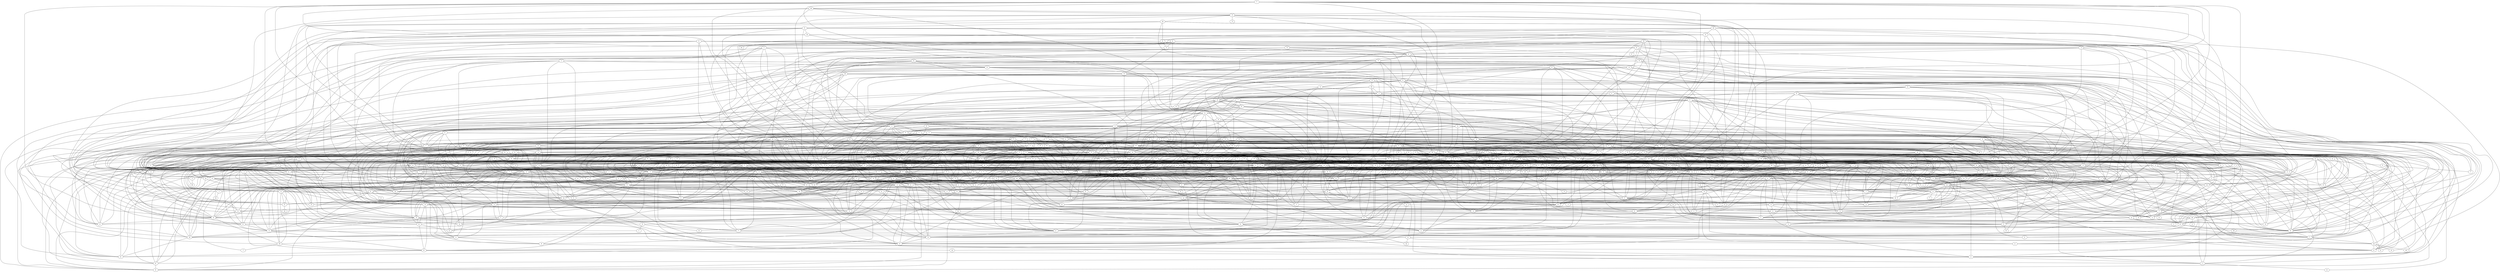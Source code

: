 graph G {
0 [label=7];
1 [label=7];
4 [label=7];
5 [label=11];
6 [label=7];
7 [label=11];
8 [label=5];
9 [label=8];
10 [label=8];
13 [label=3];
14 [label=11];
15 [label=0];
16 [label=12];
17 [label=3];
18 [label=4];
19 [label=6];
20 [label=10];
22 [label=6];
23 [label=6];
24 [label=7];
25 [label=5];
26 [label=12];
27 [label=10];
28 [label=0];
31 [label=8];
32 [label=0];
33 [label=4];
34 [label=10];
35 [label=12];
36 [label=10];
37 [label=1];
38 [label=11];
39 [label=11];
40 [label=12];
41 [label=6];
42 [label=10];
44 [label=5];
45 [label=6];
46 [label=10];
47 [label=8];
48 [label=1];
49 [label=9];
50 [label=8];
51 [label=7];
52 [label=1];
53 [label=6];
54 [label=12];
55 [label=9];
56 [label=6];
58 [label=5];
60 [label=3];
61 [label=2];
62 [label=10];
63 [label=9];
65 [label=2];
66 [label=7];
67 [label=1];
68 [label=0];
69 [label=4];
70 [label=8];
71 [label=1];
72 [label=7];
74 [label=8];
75 [label=5];
76 [label=12];
77 [label=11];
78 [label=8];
79 [label=5];
80 [label=4];
81 [label=7];
82 [label=5];
84 [label=9];
85 [label=1];
86 [label=0];
87 [label=12];
89 [label=8];
90 [label=8];
91 [label=2];
92 [label=2];
95 [label=9];
96 [label=4];
97 [label=7];
98 [label=4];
100 [label=7];
101 [label=0];
102 [label=5];
103 [label=8];
104 [label=12];
105 [label=12];
106 [label=1];
107 [label=8];
108 [label=2];
109 [label=8];
110 [label=2];
111 [label=12];
112 [label=8];
113 [label=7];
115 [label=5];
116 [label=6];
117 [label=6];
118 [label=3];
119 [label=8];
120 [label=2];
121 [label=4];
122 [label=1];
123 [label=8];
126 [label=1];
127 [label=10];
128 [label=2];
129 [label=12];
130 [label=4];
131 [label=8];
132 [label=10];
133 [label=0];
134 [label=1];
136 [label=10];
137 [label=8];
138 [label=1];
140 [label=12];
141 [label=11];
142 [label=6];
143 [label=6];
144 [label=12];
146 [label=7];
147 [label=5];
149 [label=0];
150 [label=0];
151 [label=5];
152 [label=3];
154 [label=1];
157 [label=6];
158 [label=1];
159 [label=8];
160 [label=4];
161 [label=11];
162 [label=5];
163 [label=11];
166 [label=9];
168 [label=7];
169 [label=11];
170 [label=3];
171 [label=6];
172 [label=6];
173 [label=11];
175 [label=11];
176 [label=7];
177 [label=1];
178 [label=12];
180 [label=4];
181 [label=0];
182 [label=8];
183 [label=10];
184 [label=1];
186 [label=9];
187 [label=10];
188 [label=3];
189 [label=3];
190 [label=2];
191 [label=5];
192 [label=7];
193 [label=7];
194 [label=0];
195 [label=2];
196 [label=10];
197 [label=4];
198 [label=0];
199 [label=1];
200 [label=8];
202 [label=3];
203 [label=9];
204 [label=9];
205 [label=3];
206 [label=12];
207 [label=5];
209 [label=9];
210 [label=7];
212 [label=7];
213 [label=11];
215 [label=8];
216 [label=2];
217 [label=11];
218 [label=12];
220 [label=5];
221 [label=5];
223 [label=12];
224 [label=9];
226 [label=3];
227 [label=9];
228 [label=10];
230 [label=5];
231 [label=8];
232 [label=11];
233 [label=3];
234 [label=7];
235 [label=4];
236 [label=11];
237 [label=12];
238 [label=9];
239 [label=7];
240 [label=9];
241 [label=8];
242 [label=6];
244 [label=12];
245 [label=2];
247 [label=5];
248 [label=5];
250 [label=7];
252 [label=0];
253 [label=6];
254 [label=3];
255 [label=9];
256 [label=8];
258 [label=3];
259 [label=4];
260 [label=8];
261 [label=9];
262 [label=5];
263 [label=11];
264 [label=1];
265 [label=1];
266 [label=3];
267 [label=1];
268 [label=7];
269 [label=4];
270 [label=7];
271 [label=7];
272 [label=7];
273 [label=0];
274 [label=8];
275 [label=12];
276 [label=8];
277 [label=4];
278 [label=5];
279 [label=2];
280 [label=11];
281 [label=1];
282 [label=4];
283 [label=1];
284 [label=5];
285 [label=12];
286 [label=11];
287 [label=3];
288 [label=10];
289 [label=6];
290 [label=9];
291 [label=5];
292 [label=1];
293 [label=1];
295 [label=4];
296 [label=9];
298 [label=12];
299 [label=10];
300 [label=1];
301 [label=11];
302 [label=11];
304 [label=2];
305 [label=6];
306 [label=8];
307 [label=2];
310 [label=11];
311 [label=11];
312 [label=10];
313 [label=5];
314 [label=7];
315 [label=1];
316 [label=5];
320 [label=9];
322 [label=5];
325 [label=0];
326 [label=11];
328 [label=12];
329 [label=0];
330 [label=11];
331 [label=2];
333 [label=9];
334 [label=4];
336 [label=9];
337 [label=9];
338 [label=2];
339 [label=4];
340 [label=6];
341 [label=6];
343 [label=4];
344 [label=2];
345 [label=2];
347 [label=2];
348 [label=10];
349 [label=6];
350 [label=2];
351 [label=11];
352 [label=4];
353 [label=12];
354 [label=12];
355 [label=7];
356 [label=9];
357 [label=7];
359 [label=10];
360 [label=2];
361 [label=6];
362 [label=8];
364 [label=7];
365 [label=9];
366 [label=3];
367 [label=12];
368 [label=12];
369 [label=3];
370 [label=7];
372 [label=6];
373 [label=11];
376 [label=9];
377 [label=12];
378 [label=4];
381 [label=2];
382 [label=2];
384 [label=2];
386 [label=12];
388 [label=9];
389 [label=5];
390 [label=6];
392 [label=2];
393 [label=8];
394 [label=3];
396 [label=0];
397 [label=0];
398 [label=5];
399 [label=6];
400 [label=4];
401 [label=11];
402 [label=9];
405 [label=8];
407 [label=7];
408 [label=0];
409 [label=11];
410 [label=0];
411 [label=9];
412 [label=8];
414 [label=5];
415 [label=8];
416 [label=6];
417 [label=7];
418 [label=11];
419 [label=9];
420 [label=12];
421 [label=6];
422 [label=2];
423 [label=5];
425 [label=11];
426 [label=3];
427 [label=1];
429 [label=2];
430 [label=9];
431 [label=11];
432 [label=4];
433 [label=11];
434 [label=4];
435 [label=8];
436 [label=7];
437 [label=4];
438 [label=10];
439 [label=6];
440 [label=8];
441 [label=0];
442 [label=11];
443 [label=4];
444 [label=3];
445 [label=5];
446 [label=10];
447 [label=11];
448 [label=2];
450 [label=12];
452 [label=8];
453 [label=6];
454 [label=2];
455 [label=10];
456 [label=12];
457 [label=2];
459 [label=11];
460 [label=3];
462 [label=2];
463 [label=12];
464 [label=6];
465 [label=6];
466 [label=0];
467 [label=9];
468 [label=2];
469 [label=1];
471 [label=9];
472 [label=4];
473 [label=8];
474 [label=6];
475 [label=2];
476 [label=3];
477 [label=2];
478 [label=7];
479 [label=10];
480 [label=11];
481 [label=9];
482 [label=1];
483 [label=8];
484 [label=6];
485 [label=3];
489 [label=9];
490 [label=5];
491 [label=6];
492 [label=7];
494 [label=2];
496 [label=1];
498 [label=6];
500 [label=2];
501 [label=12];
502 [label=12];
503 [label=12];
504 [label=8];
505 [label=5];
506 [label=7];
507 [label=9];
508 [label=9];
509 [label=3];
510 [label=7];
511 [label=12];
512 [label=7];
513 [label=9];
514 [label=11];
515 [label=10];
516 [label=3];
517 [label=6];
518 [label=5];
519 [label=1];
520 [label=0];
521 [label=7];
522 [label=12];
523 [label=10];
524 [label=11];
525 [label=2];
527 [label=12];
528 [label=1];
529 [label=3];
530 [label=6];
532 [label=0];
534 [label=11];
535 [label=3];
536 [label=0];
537 [label=6];
538 [label=3];
540 [label=3];
541 [label=6];
542 [label=10];
543 [label=10];
544 [label=11];
545 [label=5];
546 [label=5];
547 [label=0];
548 [label=3];
549 [label=2];
0--42 ;
0--48 ;
0--118 ;
0--203 ;
0--248 ;
0--256 ;
0--260 ;
0--287 ;
0--292 ;
0--414 ;
0--455 ;
0--468 ;
1--168 ;
1--180 ;
1--270 ;
1--275 ;
1--288 ;
1--394 ;
1--448 ;
1--465 ;
4--72 ;
4--226 ;
4--271 ;
4--286 ;
4--290 ;
4--307 ;
4--353 ;
4--373 ;
4--397 ;
5--17 ;
5--68 ;
5--106 ;
5--134 ;
5--151 ;
5--184 ;
5--237 ;
5--274 ;
5--344 ;
5--361 ;
6--117 ;
6--177 ;
6--233 ;
6--399 ;
6--402 ;
6--408 ;
7--84 ;
7--104 ;
7--183 ;
7--361 ;
7--390 ;
7--469 ;
7--482 ;
8--67 ;
8--77 ;
8--176 ;
8--184 ;
8--190 ;
8--291 ;
8--316 ;
8--353 ;
8--419 ;
9--22 ;
9--198 ;
9--223 ;
9--267 ;
9--337 ;
9--347 ;
9--466 ;
9--479 ;
10--47 ;
10--235 ;
10--345 ;
10--381 ;
10--382 ;
13--193 ;
13--228 ;
13--254 ;
13--295 ;
13--329 ;
13--339 ;
13--370 ;
13--384 ;
13--409 ;
13--415 ;
14--56 ;
14--131 ;
14--168 ;
14--277 ;
14--302 ;
14--336 ;
14--390 ;
14--399 ;
14--405 ;
14--411 ;
15--80 ;
15--110 ;
15--117 ;
15--245 ;
16--77 ;
16--160 ;
16--217 ;
16--268 ;
16--289 ;
16--376 ;
16--394 ;
16--399 ;
16--479 ;
16--489 ;
17--24 ;
17--45 ;
17--78 ;
17--79 ;
17--96 ;
17--108 ;
17--115 ;
17--264 ;
17--284 ;
17--300 ;
17--378 ;
17--491 ;
18--220 ;
18--230 ;
18--333 ;
18--355 ;
19--38 ;
19--132 ;
19--196 ;
19--234 ;
19--341 ;
19--492 ;
20--40 ;
20--50 ;
20--86 ;
20--87 ;
20--178 ;
20--188 ;
20--293 ;
20--313 ;
20--390 ;
20--436 ;
20--468 ;
22--274 ;
22--283 ;
22--463 ;
22--484 ;
22--498 ;
23--199 ;
23--241 ;
23--263 ;
23--336 ;
23--356 ;
23--366 ;
23--378 ;
23--415 ;
23--418 ;
24--116 ;
24--149 ;
24--218 ;
24--227 ;
24--412 ;
25--105 ;
25--122 ;
25--180 ;
25--286 ;
25--306 ;
25--333 ;
25--355 ;
25--369 ;
25--454 ;
25--465 ;
26--111 ;
26--140 ;
26--206 ;
26--233 ;
26--234 ;
26--254 ;
26--262 ;
26--286 ;
26--409 ;
27--32 ;
27--69 ;
27--206 ;
27--253 ;
27--255 ;
27--267 ;
27--370 ;
27--475 ;
28--95 ;
28--117 ;
28--193 ;
28--237 ;
28--338 ;
28--359 ;
28--498 ;
31--111 ;
31--137 ;
31--351 ;
31--429 ;
31--430 ;
31--436 ;
31--442 ;
31--482 ;
32--92 ;
32--175 ;
32--267 ;
32--295 ;
32--300 ;
32--366 ;
33--46 ;
33--87 ;
33--89 ;
33--152 ;
33--190 ;
33--285 ;
33--345 ;
33--410 ;
34--82 ;
34--140 ;
34--163 ;
34--213 ;
34--239 ;
34--252 ;
34--310 ;
34--376 ;
34--390 ;
34--405 ;
35--95 ;
35--96 ;
35--102 ;
35--157 ;
35--195 ;
35--373 ;
35--382 ;
35--425 ;
35--489 ;
36--171 ;
36--267 ;
36--310 ;
36--399 ;
37--56 ;
37--235 ;
37--275 ;
37--296 ;
37--336 ;
37--479 ;
37--490 ;
38--121 ;
38--192 ;
38--194 ;
38--227 ;
38--366 ;
39--128 ;
39--136 ;
39--206 ;
39--247 ;
39--273 ;
39--284 ;
39--347 ;
39--389 ;
39--399 ;
40--258 ;
40--263 ;
40--341 ;
40--348 ;
40--393 ;
40--433 ;
41--90 ;
41--140 ;
41--144 ;
41--240 ;
41--281 ;
41--291 ;
41--352 ;
42--55 ;
42--91 ;
42--126 ;
42--166 ;
42--302 ;
42--416 ;
44--53 ;
44--230 ;
44--240 ;
44--280 ;
44--287 ;
44--290 ;
44--292 ;
44--356 ;
44--376 ;
44--474 ;
45--421 ;
45--485 ;
46--79 ;
46--152 ;
46--224 ;
46--296 ;
46--411 ;
46--431 ;
47--78 ;
47--91 ;
47--198 ;
47--359 ;
47--414 ;
47--447 ;
47--456 ;
47--478 ;
48--269 ;
48--299 ;
48--459 ;
49--203 ;
49--353 ;
49--426 ;
49--463 ;
50--52 ;
50--79 ;
50--238 ;
50--279 ;
50--453 ;
51--121 ;
51--154 ;
51--166 ;
51--296 ;
51--320 ;
51--328 ;
51--348 ;
51--373 ;
51--388 ;
51--390 ;
51--425 ;
51--469 ;
52--95 ;
52--169 ;
52--276 ;
52--316 ;
52--368 ;
52--393 ;
53--130 ;
53--238 ;
53--475 ;
54--105 ;
54--215 ;
54--261 ;
54--325 ;
54--392 ;
54--420 ;
54--441 ;
54--463 ;
54--473 ;
55--62 ;
55--95 ;
55--150 ;
55--184 ;
55--186 ;
55--285 ;
55--361 ;
55--376 ;
56--78 ;
56--112 ;
56--129 ;
56--181 ;
56--254 ;
56--280 ;
56--435 ;
56--463 ;
58--182 ;
58--239 ;
58--260 ;
58--444 ;
58--465 ;
58--469 ;
58--498 ;
60--72 ;
60--313 ;
60--336 ;
60--351 ;
60--357 ;
60--409 ;
60--417 ;
60--431 ;
61--178 ;
61--345 ;
61--354 ;
61--446 ;
62--75 ;
62--123 ;
62--187 ;
62--322 ;
62--419 ;
62--471 ;
63--97 ;
63--106 ;
63--224 ;
63--234 ;
63--440 ;
63--466 ;
63--472 ;
65--285 ;
65--295 ;
65--459 ;
65--494 ;
66--77 ;
66--85 ;
66--151 ;
66--170 ;
66--181 ;
66--212 ;
67--117 ;
67--295 ;
67--340 ;
67--362 ;
67--372 ;
67--469 ;
67--477 ;
68--91 ;
68--244 ;
68--438 ;
68--459 ;
69--102 ;
69--123 ;
69--126 ;
69--141 ;
69--283 ;
69--430 ;
70--217 ;
70--312 ;
70--473 ;
71--74 ;
71--91 ;
71--238 ;
71--267 ;
71--283 ;
71--299 ;
71--339 ;
71--366 ;
72--199 ;
72--230 ;
72--410 ;
74--146 ;
74--276 ;
74--316 ;
74--330 ;
74--445 ;
75--76 ;
75--91 ;
75--121 ;
75--127 ;
75--215 ;
75--415 ;
75--434 ;
75--440 ;
76--119 ;
76--254 ;
76--255 ;
76--295 ;
76--398 ;
76--418 ;
77--144 ;
77--151 ;
77--344 ;
77--368 ;
78--79 ;
78--104 ;
78--108 ;
78--162 ;
78--296 ;
78--320 ;
78--333 ;
78--343 ;
79--107 ;
79--130 ;
79--160 ;
79--206 ;
79--226 ;
79--253 ;
79--287 ;
79--450 ;
79--483 ;
80--82 ;
80--111 ;
80--288 ;
80--388 ;
80--390 ;
81--101 ;
81--183 ;
81--237 ;
81--268 ;
81--288 ;
81--313 ;
81--353 ;
81--354 ;
81--439 ;
81--475 ;
82--95 ;
82--102 ;
82--184 ;
82--270 ;
82--344 ;
82--430 ;
82--435 ;
82--460 ;
84--115 ;
84--128 ;
84--178 ;
84--187 ;
84--277 ;
84--302 ;
84--306 ;
84--392 ;
84--409 ;
84--419 ;
84--462 ;
84--466 ;
84--483 ;
85--176 ;
85--212 ;
85--231 ;
85--262 ;
85--276 ;
85--349 ;
86--90 ;
86--133 ;
86--274 ;
86--301 ;
86--313 ;
86--469 ;
87--126 ;
87--286 ;
87--336 ;
87--483 ;
89--91 ;
89--127 ;
89--260 ;
89--384 ;
89--481 ;
90--194 ;
90--215 ;
90--301 ;
90--307 ;
90--329 ;
90--377 ;
90--386 ;
90--393 ;
90--399 ;
90--467 ;
91--96 ;
91--121 ;
91--168 ;
91--194 ;
91--286 ;
91--304 ;
91--326 ;
91--367 ;
91--454 ;
91--456 ;
92--140 ;
92--218 ;
92--230 ;
92--278 ;
92--339 ;
92--368 ;
95--190 ;
95--234 ;
95--247 ;
95--291 ;
95--305 ;
95--457 ;
96--104 ;
96--189 ;
96--226 ;
96--316 ;
96--337 ;
96--339 ;
96--407 ;
97--199 ;
97--300 ;
97--316 ;
97--345 ;
97--366 ;
97--390 ;
97--394 ;
97--450 ;
97--478 ;
98--112 ;
98--144 ;
98--190 ;
98--239 ;
98--409 ;
100--151 ;
100--157 ;
100--188 ;
100--205 ;
100--223 ;
100--372 ;
100--416 ;
101--367 ;
101--463 ;
101--481 ;
102--120 ;
102--122 ;
102--150 ;
102--161 ;
102--198 ;
103--285 ;
103--444 ;
104--152 ;
104--177 ;
104--196 ;
104--234 ;
104--255 ;
104--265 ;
104--290 ;
104--340 ;
104--372 ;
104--422 ;
104--426 ;
104--465 ;
105--236 ;
105--341 ;
106--190 ;
106--236 ;
107--133 ;
107--175 ;
107--288 ;
107--299 ;
107--368 ;
107--454 ;
108--117 ;
108--144 ;
108--152 ;
108--175 ;
108--299 ;
108--355 ;
108--425 ;
109--209 ;
109--299 ;
109--339 ;
109--373 ;
109--382 ;
109--386 ;
109--454 ;
109--489 ;
110--171 ;
110--253 ;
110--285 ;
110--415 ;
110--445 ;
110--496 ;
111--154 ;
111--224 ;
111--390 ;
111--412 ;
111--434 ;
112--312 ;
112--444 ;
113--163 ;
113--177 ;
113--183 ;
113--258 ;
113--344 ;
113--353 ;
113--384 ;
113--390 ;
113--468 ;
113--476 ;
115--142 ;
115--175 ;
115--234 ;
115--237 ;
115--264 ;
115--274 ;
115--311 ;
115--316 ;
115--368 ;
115--370 ;
115--462 ;
116--121 ;
116--140 ;
116--394 ;
116--410 ;
117--129 ;
117--150 ;
117--168 ;
117--218 ;
117--301 ;
117--322 ;
117--353 ;
117--393 ;
117--399 ;
117--448 ;
117--498 ;
118--238 ;
118--368 ;
118--399 ;
118--400 ;
118--402 ;
118--476 ;
119--162 ;
119--276 ;
119--295 ;
119--373 ;
119--420 ;
119--440 ;
120--134 ;
120--159 ;
120--195 ;
120--221 ;
120--254 ;
120--311 ;
120--349 ;
120--378 ;
120--388 ;
120--480 ;
120--491 ;
121--160 ;
121--196 ;
121--242 ;
121--253 ;
121--259 ;
121--267 ;
121--329 ;
121--339 ;
121--384 ;
122--175 ;
122--254 ;
122--373 ;
122--376 ;
122--498 ;
123--162 ;
123--170 ;
123--392 ;
123--491 ;
126--275 ;
126--296 ;
126--365 ;
126--367 ;
126--425 ;
126--441 ;
126--464 ;
127--150 ;
127--267 ;
127--313 ;
127--328 ;
127--368 ;
128--273 ;
128--405 ;
128--416 ;
129--175 ;
129--322 ;
129--417 ;
129--467 ;
129--477 ;
129--496 ;
130--133 ;
130--152 ;
130--199 ;
130--357 ;
131--171 ;
131--173 ;
131--193 ;
131--340 ;
131--478 ;
132--141 ;
132--152 ;
132--194 ;
132--228 ;
132--355 ;
132--381 ;
132--459 ;
133--168 ;
133--200 ;
133--212 ;
133--242 ;
133--307 ;
133--420 ;
133--444 ;
133--465 ;
133--471 ;
134--146 ;
134--250 ;
134--304 ;
134--456 ;
136--138 ;
136--189 ;
136--221 ;
136--252 ;
136--328 ;
136--448 ;
137--171 ;
137--274 ;
137--300 ;
137--334 ;
137--360 ;
138--157 ;
138--312 ;
138--337 ;
138--401 ;
138--414 ;
138--429 ;
138--498 ;
140--244 ;
140--331 ;
140--364 ;
140--484 ;
141--338 ;
141--360 ;
142--197 ;
142--210 ;
142--266 ;
142--284 ;
142--313 ;
142--331 ;
142--336 ;
143--334 ;
143--341 ;
143--419 ;
143--492 ;
144--173 ;
144--227 ;
144--253 ;
144--267 ;
144--277 ;
144--302 ;
144--438 ;
144--445 ;
144--469 ;
144--490 ;
146--189 ;
146--241 ;
146--250 ;
146--267 ;
146--336 ;
146--430 ;
146--435 ;
146--481 ;
147--205 ;
147--349 ;
147--360 ;
147--453 ;
149--170 ;
149--175 ;
149--186 ;
149--207 ;
149--248 ;
149--349 ;
149--478 ;
150--390 ;
150--462 ;
151--224 ;
151--258 ;
151--306 ;
151--360 ;
151--368 ;
151--382 ;
151--439 ;
152--178 ;
152--256 ;
152--304 ;
152--305 ;
152--478 ;
154--302 ;
154--435 ;
157--252 ;
157--260 ;
157--331 ;
157--369 ;
157--450 ;
157--494 ;
157--498 ;
158--181 ;
158--220 ;
158--260 ;
158--409 ;
158--426 ;
158--439 ;
158--445 ;
159--283 ;
159--306 ;
159--368 ;
159--398 ;
159--419 ;
159--473 ;
160--175 ;
160--187 ;
160--212 ;
160--295 ;
160--352 ;
160--365 ;
160--372 ;
160--423 ;
160--474 ;
161--189 ;
161--191 ;
161--228 ;
161--254 ;
161--337 ;
161--436 ;
161--467 ;
161--476 ;
161--494 ;
162--238 ;
162--329 ;
162--444 ;
163--242 ;
163--386 ;
166--295 ;
166--330 ;
166--425 ;
168--181 ;
168--235 ;
168--252 ;
168--283 ;
168--328 ;
168--341 ;
168--345 ;
168--356 ;
168--437 ;
168--445 ;
168--469 ;
169--184 ;
169--236 ;
169--278 ;
169--386 ;
169--401 ;
169--408 ;
169--473 ;
170--240 ;
170--256 ;
170--305 ;
170--336 ;
170--397 ;
170--416 ;
170--479 ;
171--310 ;
171--320 ;
171--357 ;
171--407 ;
171--433 ;
171--448 ;
171--454 ;
172--181 ;
172--241 ;
172--276 ;
172--415 ;
172--481 ;
173--267 ;
173--337 ;
173--373 ;
173--414 ;
173--475 ;
175--220 ;
175--315 ;
175--485 ;
175--494 ;
176--396 ;
176--474 ;
177--193 ;
177--218 ;
177--248 ;
177--271 ;
177--351 ;
178--180 ;
178--226 ;
178--280 ;
178--362 ;
178--368 ;
178--422 ;
178--430 ;
178--492 ;
180--322 ;
180--329 ;
180--337 ;
180--344 ;
180--388 ;
180--410 ;
180--477 ;
181--231 ;
181--396 ;
181--426 ;
181--457 ;
181--476 ;
182--210 ;
182--281 ;
182--306 ;
182--410 ;
182--435 ;
182--450 ;
182--452 ;
182--476 ;
183--202 ;
183--269 ;
183--277 ;
183--291 ;
184--259 ;
184--298 ;
184--423 ;
184--440 ;
186--265 ;
186--287 ;
186--313 ;
186--419 ;
186--471 ;
186--479 ;
187--192 ;
187--281 ;
187--343 ;
187--368 ;
187--393 ;
187--398 ;
187--401 ;
187--436 ;
188--217 ;
188--265 ;
188--270 ;
188--272 ;
188--314 ;
188--338 ;
188--351 ;
188--437 ;
188--474 ;
189--293 ;
189--407 ;
190--205 ;
190--282 ;
190--295 ;
190--307 ;
190--313 ;
190--330 ;
190--370 ;
190--390 ;
190--464 ;
192--236 ;
192--238 ;
192--304 ;
192--373 ;
193--199 ;
193--270 ;
193--272 ;
193--300 ;
193--397 ;
193--411 ;
193--423 ;
193--430 ;
194--203 ;
194--210 ;
194--245 ;
194--266 ;
194--357 ;
194--416 ;
195--408 ;
196--337 ;
196--365 ;
196--412 ;
197--269 ;
197--285 ;
197--394 ;
197--439 ;
197--478 ;
197--482 ;
198--277 ;
198--452 ;
199--215 ;
199--247 ;
199--267 ;
199--271 ;
199--304 ;
199--314 ;
199--352 ;
199--427 ;
200--216 ;
200--304 ;
200--460 ;
202--212 ;
202--272 ;
202--291 ;
202--386 ;
202--412 ;
202--425 ;
202--459 ;
202--467 ;
202--474 ;
203--305 ;
203--381 ;
203--408 ;
204--258 ;
204--275 ;
204--370 ;
204--408 ;
204--459 ;
205--242 ;
205--271 ;
205--348 ;
205--381 ;
205--466 ;
206--207 ;
206--259 ;
206--284 ;
206--310 ;
206--483 ;
207--287 ;
207--388 ;
207--468 ;
207--477 ;
209--296 ;
209--298 ;
209--304 ;
209--350 ;
209--460 ;
209--492 ;
210--238 ;
210--400 ;
210--408 ;
212--215 ;
212--311 ;
212--368 ;
213--235 ;
213--250 ;
213--259 ;
213--288 ;
213--336 ;
213--433 ;
213--447 ;
213--484 ;
216--267 ;
216--304 ;
216--411 ;
216--436 ;
217--221 ;
217--302 ;
218--226 ;
218--227 ;
218--263 ;
218--328 ;
218--479 ;
218--491 ;
220--231 ;
220--240 ;
220--388 ;
221--340 ;
221--360 ;
221--421 ;
221--485 ;
223--275 ;
223--326 ;
223--382 ;
224--360 ;
226--252 ;
226--441 ;
226--477 ;
227--267 ;
227--280 ;
227--360 ;
227--423 ;
227--435 ;
227--460 ;
227--471 ;
228--240 ;
228--273 ;
228--287 ;
228--421 ;
230--292 ;
230--434 ;
230--484 ;
231--331 ;
231--400 ;
232--242 ;
232--357 ;
232--361 ;
232--365 ;
232--390 ;
232--433 ;
233--252 ;
233--304 ;
233--370 ;
233--397 ;
233--476 ;
234--279 ;
234--331 ;
234--394 ;
235--254 ;
235--484 ;
235--490 ;
236--274 ;
236--355 ;
236--388 ;
236--405 ;
236--409 ;
236--462 ;
237--337 ;
237--412 ;
238--268 ;
238--322 ;
238--366 ;
238--434 ;
239--260 ;
239--288 ;
239--438 ;
239--439 ;
239--481 ;
240--248 ;
240--293 ;
240--419 ;
240--457 ;
241--356 ;
241--420 ;
241--423 ;
241--462 ;
241--469 ;
241--471 ;
242--311 ;
244--296 ;
244--306 ;
244--370 ;
244--471 ;
245--352 ;
247--388 ;
247--433 ;
247--459 ;
248--307 ;
248--408 ;
248--411 ;
250--394 ;
250--437 ;
250--438 ;
250--444 ;
252--273 ;
252--291 ;
252--330 ;
252--411 ;
252--423 ;
253--349 ;
253--382 ;
253--407 ;
253--429 ;
253--456 ;
253--457 ;
254--265 ;
254--432 ;
255--261 ;
255--274 ;
255--290 ;
255--295 ;
255--405 ;
255--445 ;
255--474 ;
255--491 ;
256--405 ;
256--475 ;
256--482 ;
258--415 ;
259--263 ;
259--276 ;
259--288 ;
259--325 ;
259--437 ;
259--445 ;
259--481 ;
260--440 ;
261--325 ;
261--336 ;
261--348 ;
261--400 ;
261--408 ;
261--420 ;
261--444 ;
262--360 ;
262--408 ;
262--419 ;
262--469 ;
263--393 ;
263--478 ;
264--305 ;
264--341 ;
264--370 ;
264--462 ;
264--473 ;
265--460 ;
266--414 ;
266--420 ;
267--289 ;
267--388 ;
267--417 ;
267--453 ;
267--469 ;
267--474 ;
267--498 ;
268--293 ;
268--328 ;
268--382 ;
268--416 ;
268--452 ;
269--370 ;
269--477 ;
270--285 ;
270--362 ;
270--381 ;
270--466 ;
272--336 ;
272--344 ;
272--412 ;
272--447 ;
273--311 ;
273--340 ;
273--355 ;
273--419 ;
273--498 ;
274--330 ;
274--339 ;
274--367 ;
274--388 ;
274--401 ;
274--446 ;
274--456 ;
274--468 ;
275--365 ;
275--464 ;
275--478 ;
276--280 ;
276--339 ;
276--356 ;
276--361 ;
276--416 ;
277--292 ;
277--388 ;
277--392 ;
277--432 ;
277--446 ;
277--472 ;
278--298 ;
278--320 ;
278--477 ;
278--484 ;
279--289 ;
279--300 ;
280--307 ;
280--312 ;
280--407 ;
281--369 ;
281--376 ;
281--400 ;
282--288 ;
282--367 ;
282--386 ;
282--462 ;
283--390 ;
283--498 ;
284--286 ;
284--293 ;
284--442 ;
285--298 ;
285--436 ;
286--306 ;
286--437 ;
286--439 ;
286--479 ;
287--328 ;
287--439 ;
287--459 ;
288--300 ;
288--425 ;
289--337 ;
289--349 ;
289--437 ;
289--476 ;
289--485 ;
290--293 ;
290--394 ;
291--369 ;
292--340 ;
292--396 ;
292--437 ;
292--491 ;
293--307 ;
293--328 ;
293--334 ;
295--397 ;
295--421 ;
295--448 ;
296--326 ;
296--362 ;
296--388 ;
296--399 ;
298--310 ;
298--381 ;
298--390 ;
298--482 ;
299--301 ;
299--311 ;
299--369 ;
299--422 ;
300--445 ;
300--455 ;
301--386 ;
301--407 ;
301--432 ;
301--471 ;
302--360 ;
304--341 ;
304--481 ;
305--314 ;
305--352 ;
305--361 ;
305--384 ;
305--415 ;
305--453 ;
306--373 ;
306--417 ;
306--471 ;
306--490 ;
307--377 ;
307--390 ;
307--485 ;
310--329 ;
310--341 ;
310--422 ;
310--431 ;
310--484 ;
311--314 ;
311--336 ;
312--343 ;
312--360 ;
312--405 ;
312--496 ;
313--373 ;
314--418 ;
316--364 ;
316--435 ;
320--330 ;
320--343 ;
320--362 ;
320--441 ;
320--463 ;
320--473 ;
322--343 ;
322--359 ;
322--376 ;
322--433 ;
325--353 ;
325--376 ;
325--382 ;
326--407 ;
326--481 ;
328--362 ;
329--336 ;
329--423 ;
329--425 ;
329--446 ;
329--490 ;
331--381 ;
331--382 ;
333--381 ;
333--481 ;
334--353 ;
334--362 ;
334--441 ;
334--463 ;
334--475 ;
334--489 ;
336--339 ;
336--373 ;
336--446 ;
338--462 ;
338--472 ;
340--351 ;
340--393 ;
341--498 ;
343--462 ;
343--464 ;
344--389 ;
344--469 ;
344--476 ;
345--355 ;
345--365 ;
345--382 ;
345--390 ;
345--400 ;
347--426 ;
347--480 ;
349--353 ;
349--370 ;
349--410 ;
349--421 ;
349--423 ;
350--481 ;
350--498 ;
351--416 ;
351--435 ;
351--466 ;
352--392 ;
352--401 ;
352--445 ;
353--381 ;
355--359 ;
355--415 ;
355--432 ;
355--476 ;
356--396 ;
356--465 ;
356--468 ;
357--399 ;
357--418 ;
357--440 ;
359--460 ;
362--445 ;
362--473 ;
365--405 ;
366--376 ;
367--414 ;
367--436 ;
367--476 ;
367--492 ;
368--369 ;
368--457 ;
368--468 ;
368--496 ;
373--390 ;
373--407 ;
376--411 ;
377--432 ;
377--491 ;
378--443 ;
378--460 ;
381--438 ;
381--481 ;
384--481 ;
386--411 ;
386--438 ;
388--494 ;
389--462 ;
390--422 ;
390--436 ;
394--438 ;
394--467 ;
394--498 ;
396--437 ;
396--464 ;
396--491 ;
397--452 ;
397--457 ;
397--482 ;
398--422 ;
398--437 ;
399--401 ;
399--433 ;
399--496 ;
400--454 ;
400--473 ;
400--478 ;
401--438 ;
401--473 ;
401--481 ;
402--469 ;
407--431 ;
407--438 ;
408--430 ;
410--431 ;
410--444 ;
410--463 ;
411--418 ;
411--452 ;
411--464 ;
414--454 ;
414--459 ;
415--416 ;
415--418 ;
415--438 ;
415--453 ;
416--454 ;
416--462 ;
416--477 ;
418--447 ;
418--452 ;
422--446 ;
422--489 ;
423--455 ;
426--443 ;
426--447 ;
426--475 ;
427--441 ;
427--473 ;
429--460 ;
430--438 ;
430--444 ;
430--448 ;
430--453 ;
431--494 ;
432--436 ;
432--474 ;
433--443 ;
433--473 ;
433--479 ;
434--483 ;
434--485 ;
435--437 ;
436--450 ;
437--438 ;
437--452 ;
437--472 ;
438--465 ;
439--444 ;
441--462 ;
441--479 ;
441--483 ;
442--460 ;
442--464 ;
443--478 ;
446--452 ;
448--459 ;
448--465 ;
448--492 ;
450--475 ;
450--480 ;
452--454 ;
452--465 ;
454--484 ;
454--496 ;
456--476 ;
457--496 ;
459--471 ;
460--462 ;
462--473 ;
464--478 ;
467--475 ;
471--477 ;
473--481 ;
482--483 ;
484--491 ;
359--500 ;
431--501 ;
274--501 ;
217--502 ;
315--502 ;
196--503 ;
224--503 ;
450--504 ;
28--504 ;
196--505 ;
414--506 ;
247--507 ;
288--507 ;
427--508 ;
175--509 ;
46--509 ;
10--510 ;
191--510 ;
489--511 ;
400--511 ;
446--512 ;
502--512 ;
414--513 ;
415--513 ;
270--514 ;
405--514 ;
63--515 ;
373--515 ;
302--516 ;
76--516 ;
396--517 ;
55--518 ;
100--519 ;
388--520 ;
241--520 ;
299--521 ;
72--521 ;
173--522 ;
325--522 ;
119--523 ;
206--524 ;
496--524 ;
361--525 ;
240--525 ;
370--527 ;
53--527 ;
513--528 ;
356--528 ;
92--529 ;
194--530 ;
70--530 ;
176--532 ;
307--532 ;
513--534 ;
55--534 ;
115--535 ;
344--535 ;
355--536 ;
138--537 ;
228--537 ;
260--538 ;
134--538 ;
368--540 ;
359--540 ;
77--541 ;
426--541 ;
516--542 ;
204--542 ;
450--543 ;
7--543 ;
344--544 ;
460--544 ;
53--545 ;
482--546 ;
261--546 ;
535--547 ;
32--547 ;
252--548 ;
412--548 ;
22--549 ;
248--549 ;
68--203 ;
168--269 ;
233--508 ;
37--122 ;
388--315 ;
316--479 ;
149--283 ;
290--508 ;
53--510 ;
322--47 ;
514--157 ;
180--5 ;
372--467 ;
75--361 ;
400--467 ;
163--149 ;
}
